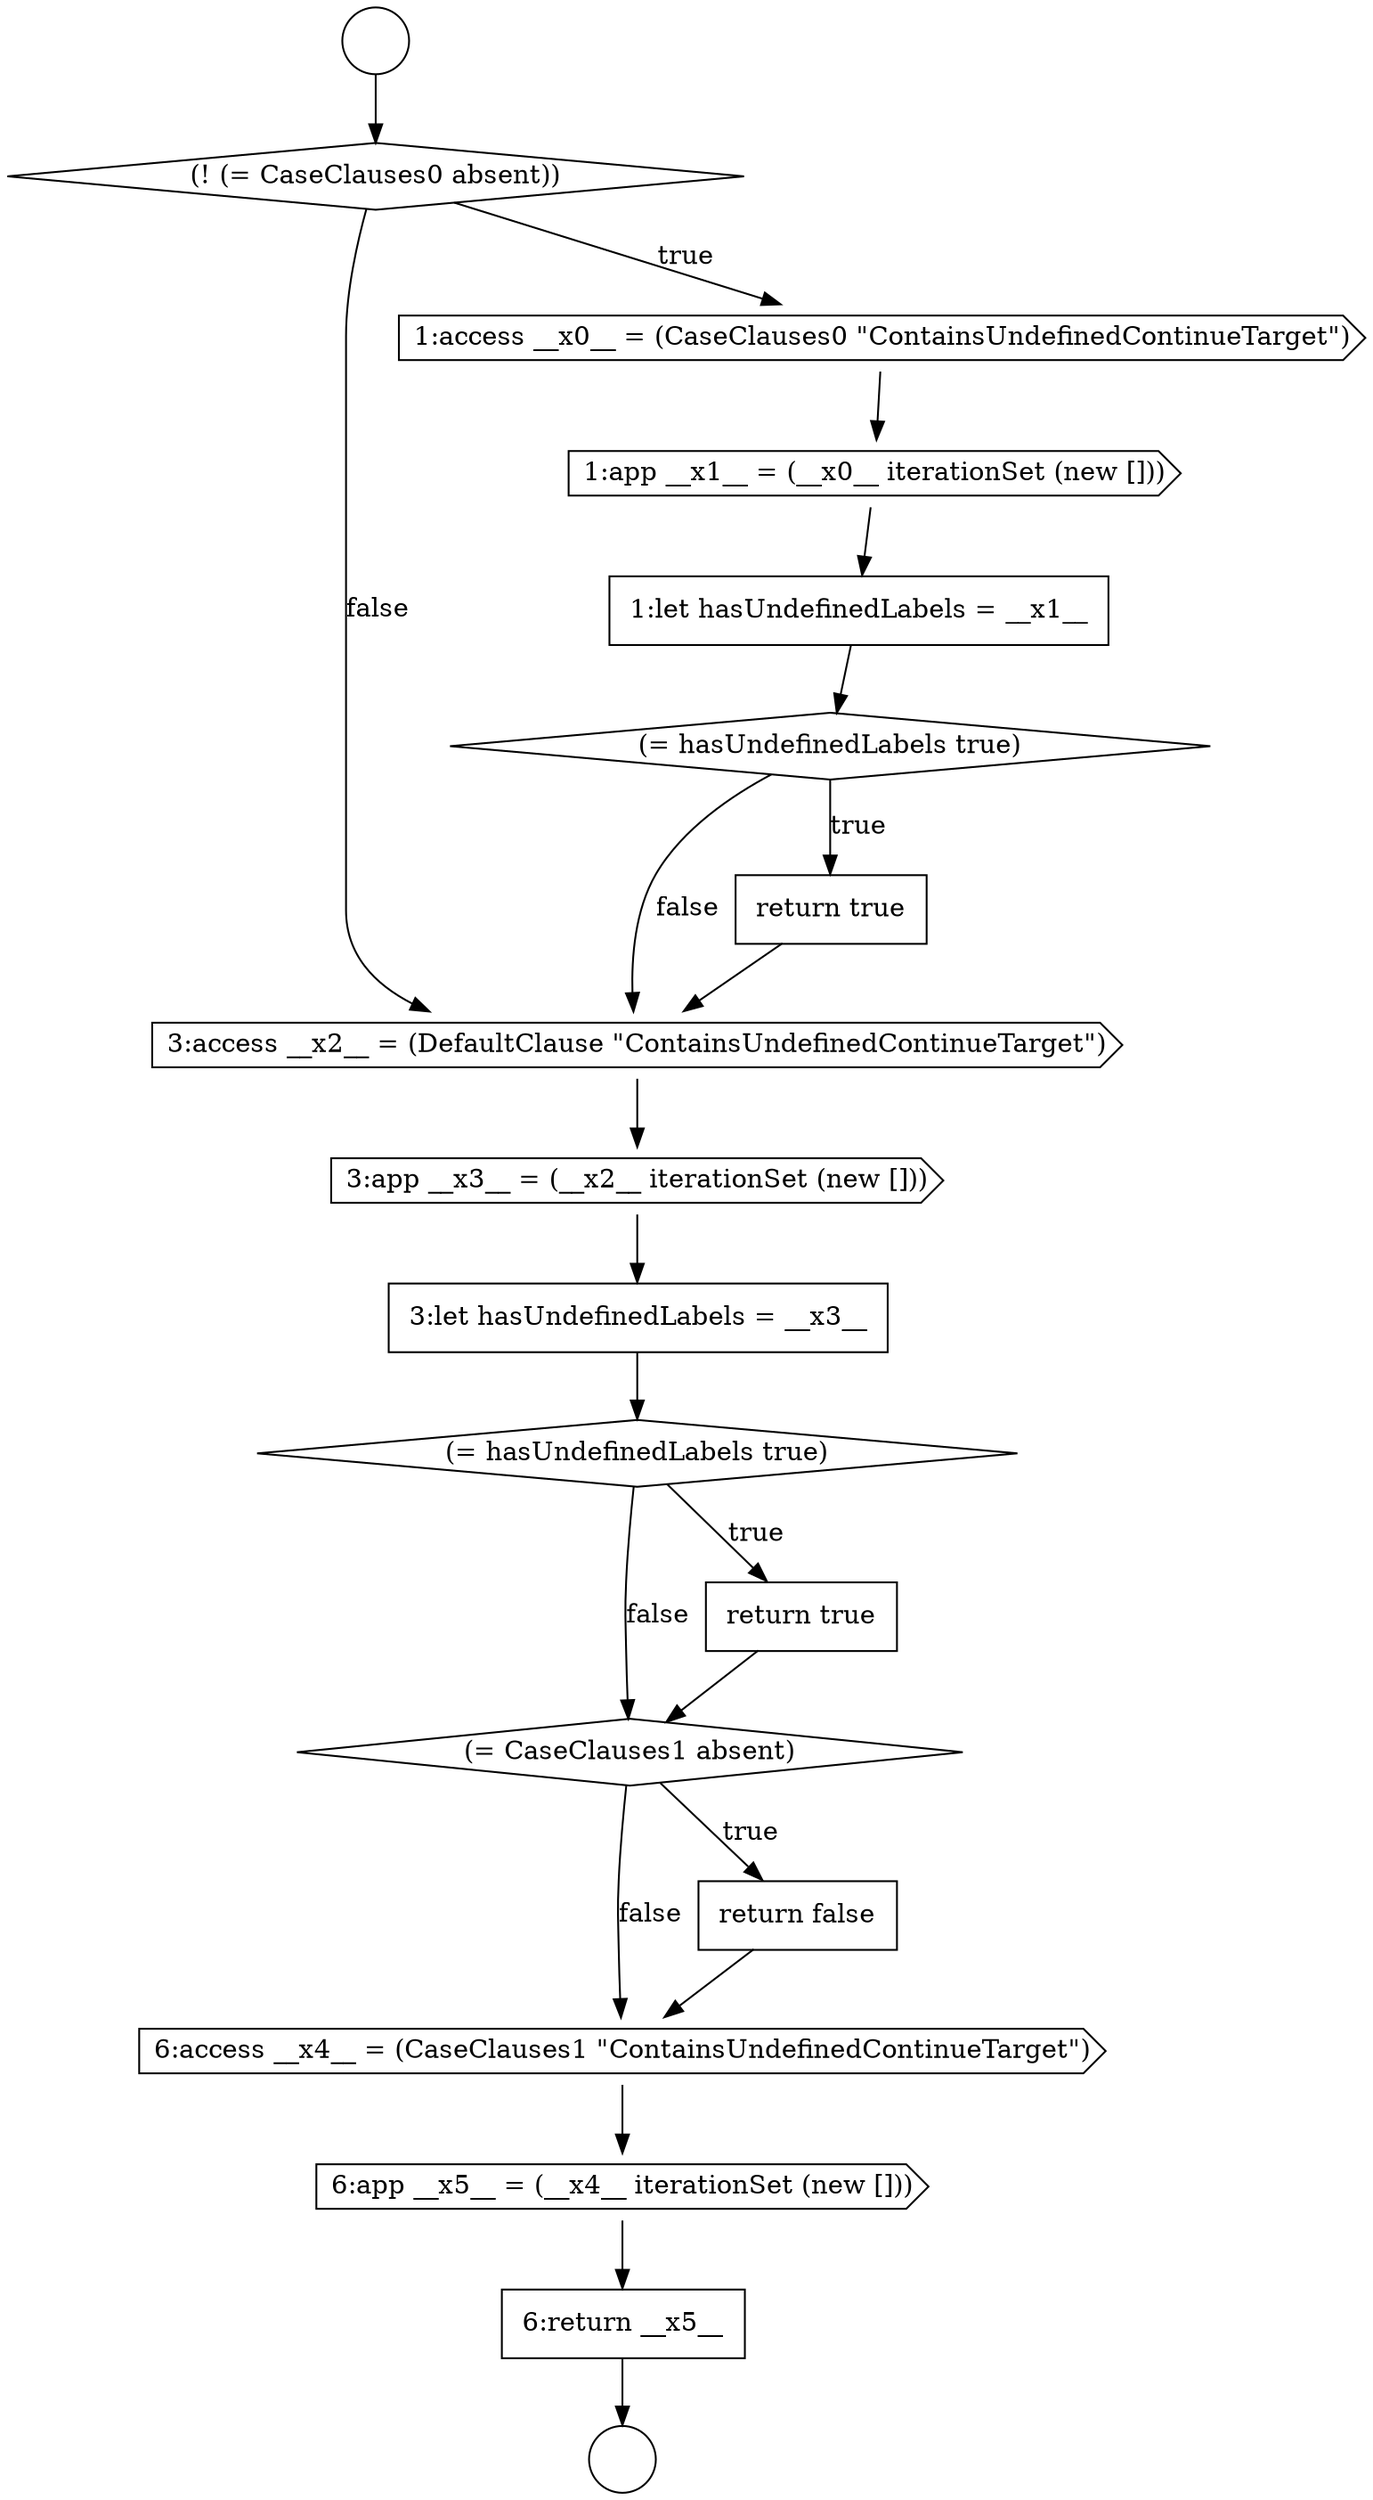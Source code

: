 digraph {
  node7143 [shape=diamond, label=<<font color="black">(= CaseClauses1 absent)</font>> color="black" fillcolor="white" style=filled]
  node7132 [shape=diamond, label=<<font color="black">(! (= CaseClauses0 absent))</font>> color="black" fillcolor="white" style=filled]
  node7147 [shape=none, margin=0, label=<<font color="black">
    <table border="0" cellborder="1" cellspacing="0" cellpadding="10">
      <tr><td align="left">6:return __x5__</td></tr>
    </table>
  </font>> color="black" fillcolor="white" style=filled]
  node7136 [shape=diamond, label=<<font color="black">(= hasUndefinedLabels true)</font>> color="black" fillcolor="white" style=filled]
  node7142 [shape=none, margin=0, label=<<font color="black">
    <table border="0" cellborder="1" cellspacing="0" cellpadding="10">
      <tr><td align="left">return true</td></tr>
    </table>
  </font>> color="black" fillcolor="white" style=filled]
  node7138 [shape=cds, label=<<font color="black">3:access __x2__ = (DefaultClause &quot;ContainsUndefinedContinueTarget&quot;)</font>> color="black" fillcolor="white" style=filled]
  node7133 [shape=cds, label=<<font color="black">1:access __x0__ = (CaseClauses0 &quot;ContainsUndefinedContinueTarget&quot;)</font>> color="black" fillcolor="white" style=filled]
  node7134 [shape=cds, label=<<font color="black">1:app __x1__ = (__x0__ iterationSet (new []))</font>> color="black" fillcolor="white" style=filled]
  node7145 [shape=cds, label=<<font color="black">6:access __x4__ = (CaseClauses1 &quot;ContainsUndefinedContinueTarget&quot;)</font>> color="black" fillcolor="white" style=filled]
  node7130 [shape=circle label=" " color="black" fillcolor="white" style=filled]
  node7141 [shape=diamond, label=<<font color="black">(= hasUndefinedLabels true)</font>> color="black" fillcolor="white" style=filled]
  node7137 [shape=none, margin=0, label=<<font color="black">
    <table border="0" cellborder="1" cellspacing="0" cellpadding="10">
      <tr><td align="left">return true</td></tr>
    </table>
  </font>> color="black" fillcolor="white" style=filled]
  node7135 [shape=none, margin=0, label=<<font color="black">
    <table border="0" cellborder="1" cellspacing="0" cellpadding="10">
      <tr><td align="left">1:let hasUndefinedLabels = __x1__</td></tr>
    </table>
  </font>> color="black" fillcolor="white" style=filled]
  node7140 [shape=none, margin=0, label=<<font color="black">
    <table border="0" cellborder="1" cellspacing="0" cellpadding="10">
      <tr><td align="left">3:let hasUndefinedLabels = __x3__</td></tr>
    </table>
  </font>> color="black" fillcolor="white" style=filled]
  node7144 [shape=none, margin=0, label=<<font color="black">
    <table border="0" cellborder="1" cellspacing="0" cellpadding="10">
      <tr><td align="left">return false</td></tr>
    </table>
  </font>> color="black" fillcolor="white" style=filled]
  node7139 [shape=cds, label=<<font color="black">3:app __x3__ = (__x2__ iterationSet (new []))</font>> color="black" fillcolor="white" style=filled]
  node7146 [shape=cds, label=<<font color="black">6:app __x5__ = (__x4__ iterationSet (new []))</font>> color="black" fillcolor="white" style=filled]
  node7131 [shape=circle label=" " color="black" fillcolor="white" style=filled]
  node7134 -> node7135 [ color="black"]
  node7139 -> node7140 [ color="black"]
  node7147 -> node7131 [ color="black"]
  node7140 -> node7141 [ color="black"]
  node7133 -> node7134 [ color="black"]
  node7142 -> node7143 [ color="black"]
  node7144 -> node7145 [ color="black"]
  node7136 -> node7137 [label=<<font color="black">true</font>> color="black"]
  node7136 -> node7138 [label=<<font color="black">false</font>> color="black"]
  node7137 -> node7138 [ color="black"]
  node7132 -> node7133 [label=<<font color="black">true</font>> color="black"]
  node7132 -> node7138 [label=<<font color="black">false</font>> color="black"]
  node7146 -> node7147 [ color="black"]
  node7143 -> node7144 [label=<<font color="black">true</font>> color="black"]
  node7143 -> node7145 [label=<<font color="black">false</font>> color="black"]
  node7130 -> node7132 [ color="black"]
  node7135 -> node7136 [ color="black"]
  node7145 -> node7146 [ color="black"]
  node7138 -> node7139 [ color="black"]
  node7141 -> node7142 [label=<<font color="black">true</font>> color="black"]
  node7141 -> node7143 [label=<<font color="black">false</font>> color="black"]
}
